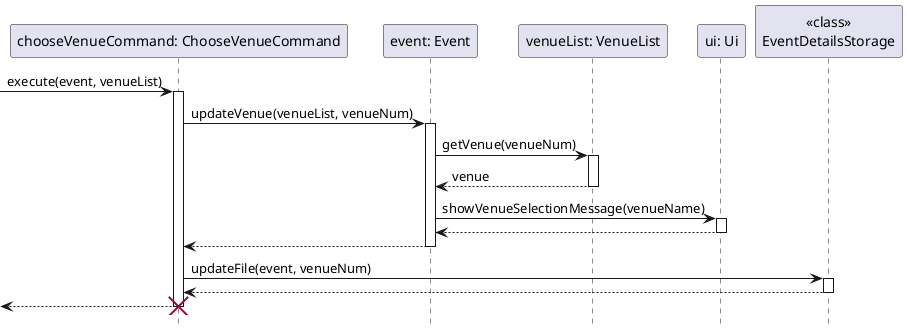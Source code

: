 @startuml
'https://plantuml.com/sequence-diagram

hide footbox

-> "chooseVenueCommand: ChooseVenueCommand": execute(event, venueList)

activate "chooseVenueCommand: ChooseVenueCommand"

"chooseVenueCommand: ChooseVenueCommand" -> "event: Event": updateVenue(venueList, venueNum)
activate "event: Event"
"event: Event" -> "venueList: VenueList": getVenue(venueNum)
activate "venueList: VenueList"
"venueList: VenueList" --> "event: Event": venue
deactivate "venueList: VenueList"
"event: Event" -> "ui: Ui": showVenueSelectionMessage(venueName)
activate "ui: Ui"
"ui: Ui" --> "event: Event":
deactivate "ui: Ui"
"event: Event" --> "chooseVenueCommand: ChooseVenueCommand":
deactivate "event: Event"

"chooseVenueCommand: ChooseVenueCommand" -> "<<class>>\nEventDetailsStorage": updateFile(event, venueNum)
activate "<<class>>\nEventDetailsStorage"
"<<class>>\nEventDetailsStorage" --> "chooseVenueCommand: ChooseVenueCommand":

deactivate "<<class>>\nEventDetailsStorage"
<-- "chooseVenueCommand: ChooseVenueCommand"

deactivate "chooseVenueCommand: ChooseVenueCommand"

destroy "chooseVenueCommand: ChooseVenueCommand"
@enduml